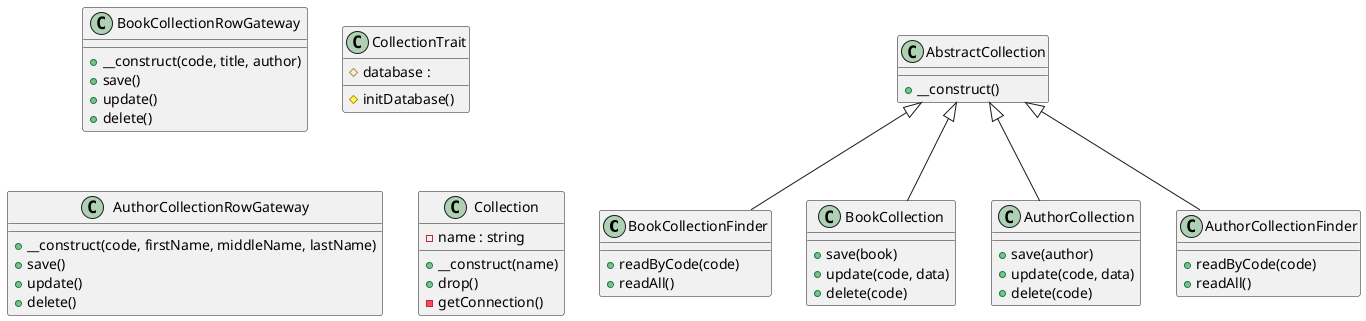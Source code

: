 @startuml class-diagram
  class "BookCollectionFinder" as BookCollectionFinder {
    +readByCode(code)
    +readAll()
  }
  class "BookCollection" as BookCollection {
    +save(book)
    +update(code, data)
    +delete(code)
  }
  class "BookCollectionRowGateway" as BookCollectionRowGateway {
    +__construct(code, title, author)
    +save()
    +update()
    +delete()
  }
  class "CollectionTrait" as CollectionTrait {
    #database : 
    #initDatabase()
  }
  class "AuthorCollection" as AuthorCollection {
    +save(author)
    +update(code, data)
    +delete(code)
  }
  class "AbstractCollection" as AbstractCollection {
    +__construct()
  }
  class "AuthorCollectionRowGateway" as AuthorCollectionRowGateway {
    +__construct(code, firstName, middleName, lastName)
    +save()
    +update()
    +delete()
  }
  class "Collection" as Collection {
    -name : string
    +__construct(name)
    +drop()
    -getConnection()
  }
  class "AuthorCollectionFinder" as AuthorCollectionFinder {
    +readByCode(code)
    +readAll()
  }
  AbstractCollection <|-- AuthorCollection
  AbstractCollection <|-- AuthorCollectionFinder
  AbstractCollection <|-- BookCollection
  AbstractCollection <|-- BookCollectionFinder
@enduml
